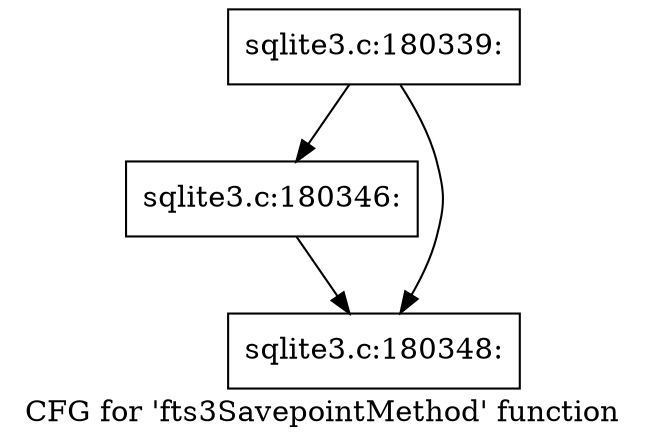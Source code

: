 digraph "CFG for 'fts3SavepointMethod' function" {
	label="CFG for 'fts3SavepointMethod' function";

	Node0x55c0fb3bba00 [shape=record,label="{sqlite3.c:180339:}"];
	Node0x55c0fb3bba00 -> Node0x55c0fb3c3630;
	Node0x55c0fb3bba00 -> Node0x55c0fb3c3680;
	Node0x55c0fb3c3630 [shape=record,label="{sqlite3.c:180346:}"];
	Node0x55c0fb3c3630 -> Node0x55c0fb3c3680;
	Node0x55c0fb3c3680 [shape=record,label="{sqlite3.c:180348:}"];
}
